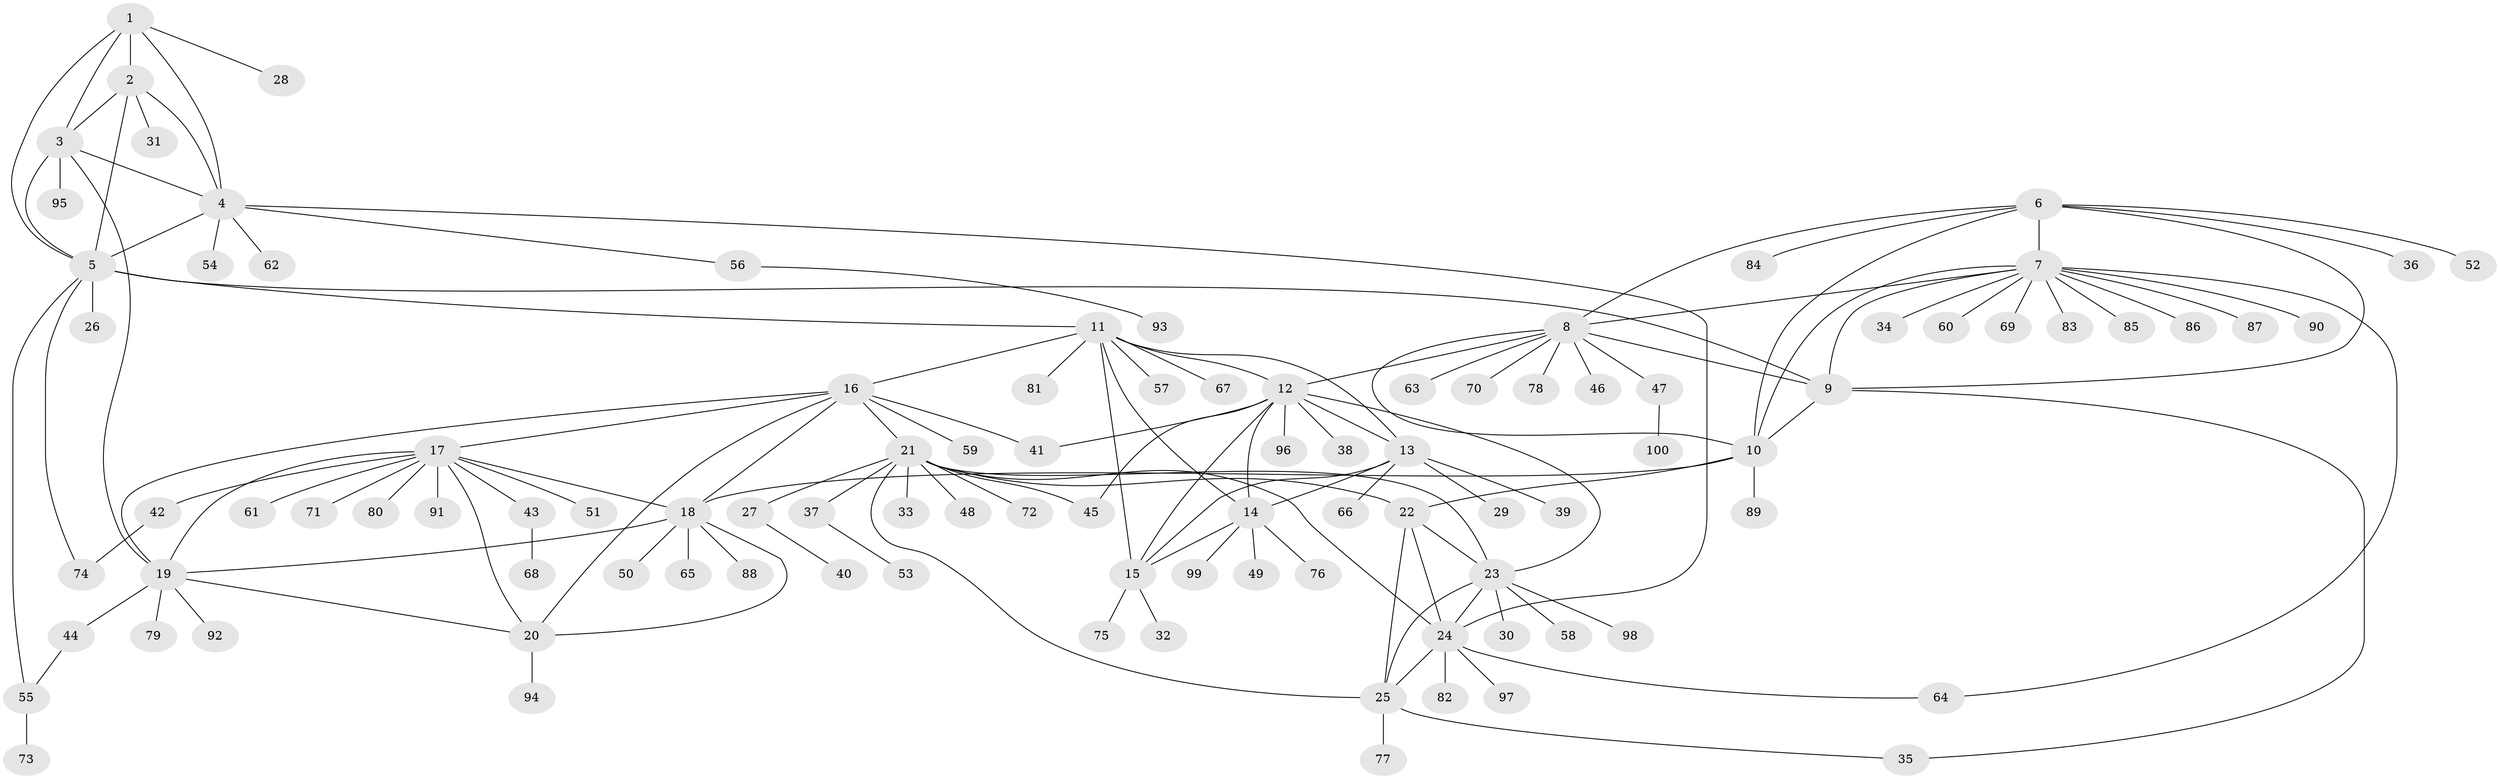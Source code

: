 // Generated by graph-tools (version 1.1) at 2025/37/03/09/25 02:37:39]
// undirected, 100 vertices, 141 edges
graph export_dot {
graph [start="1"]
  node [color=gray90,style=filled];
  1;
  2;
  3;
  4;
  5;
  6;
  7;
  8;
  9;
  10;
  11;
  12;
  13;
  14;
  15;
  16;
  17;
  18;
  19;
  20;
  21;
  22;
  23;
  24;
  25;
  26;
  27;
  28;
  29;
  30;
  31;
  32;
  33;
  34;
  35;
  36;
  37;
  38;
  39;
  40;
  41;
  42;
  43;
  44;
  45;
  46;
  47;
  48;
  49;
  50;
  51;
  52;
  53;
  54;
  55;
  56;
  57;
  58;
  59;
  60;
  61;
  62;
  63;
  64;
  65;
  66;
  67;
  68;
  69;
  70;
  71;
  72;
  73;
  74;
  75;
  76;
  77;
  78;
  79;
  80;
  81;
  82;
  83;
  84;
  85;
  86;
  87;
  88;
  89;
  90;
  91;
  92;
  93;
  94;
  95;
  96;
  97;
  98;
  99;
  100;
  1 -- 2;
  1 -- 3;
  1 -- 4;
  1 -- 5;
  1 -- 28;
  2 -- 3;
  2 -- 4;
  2 -- 5;
  2 -- 31;
  3 -- 4;
  3 -- 5;
  3 -- 19;
  3 -- 95;
  4 -- 5;
  4 -- 24;
  4 -- 54;
  4 -- 56;
  4 -- 62;
  5 -- 9;
  5 -- 11;
  5 -- 26;
  5 -- 55;
  5 -- 74;
  6 -- 7;
  6 -- 8;
  6 -- 9;
  6 -- 10;
  6 -- 36;
  6 -- 52;
  6 -- 84;
  7 -- 8;
  7 -- 9;
  7 -- 10;
  7 -- 34;
  7 -- 60;
  7 -- 64;
  7 -- 69;
  7 -- 83;
  7 -- 85;
  7 -- 86;
  7 -- 87;
  7 -- 90;
  8 -- 9;
  8 -- 10;
  8 -- 12;
  8 -- 46;
  8 -- 47;
  8 -- 63;
  8 -- 70;
  8 -- 78;
  9 -- 10;
  9 -- 35;
  10 -- 18;
  10 -- 22;
  10 -- 89;
  11 -- 12;
  11 -- 13;
  11 -- 14;
  11 -- 15;
  11 -- 16;
  11 -- 57;
  11 -- 67;
  11 -- 81;
  12 -- 13;
  12 -- 14;
  12 -- 15;
  12 -- 23;
  12 -- 38;
  12 -- 41;
  12 -- 45;
  12 -- 96;
  13 -- 14;
  13 -- 15;
  13 -- 29;
  13 -- 39;
  13 -- 66;
  14 -- 15;
  14 -- 49;
  14 -- 76;
  14 -- 99;
  15 -- 32;
  15 -- 75;
  16 -- 17;
  16 -- 18;
  16 -- 19;
  16 -- 20;
  16 -- 21;
  16 -- 41;
  16 -- 59;
  17 -- 18;
  17 -- 19;
  17 -- 20;
  17 -- 42;
  17 -- 43;
  17 -- 51;
  17 -- 61;
  17 -- 71;
  17 -- 80;
  17 -- 91;
  18 -- 19;
  18 -- 20;
  18 -- 50;
  18 -- 65;
  18 -- 88;
  19 -- 20;
  19 -- 44;
  19 -- 79;
  19 -- 92;
  20 -- 94;
  21 -- 22;
  21 -- 23;
  21 -- 24;
  21 -- 25;
  21 -- 27;
  21 -- 33;
  21 -- 37;
  21 -- 45;
  21 -- 48;
  21 -- 72;
  22 -- 23;
  22 -- 24;
  22 -- 25;
  23 -- 24;
  23 -- 25;
  23 -- 30;
  23 -- 58;
  23 -- 98;
  24 -- 25;
  24 -- 64;
  24 -- 82;
  24 -- 97;
  25 -- 35;
  25 -- 77;
  27 -- 40;
  37 -- 53;
  42 -- 74;
  43 -- 68;
  44 -- 55;
  47 -- 100;
  55 -- 73;
  56 -- 93;
}
